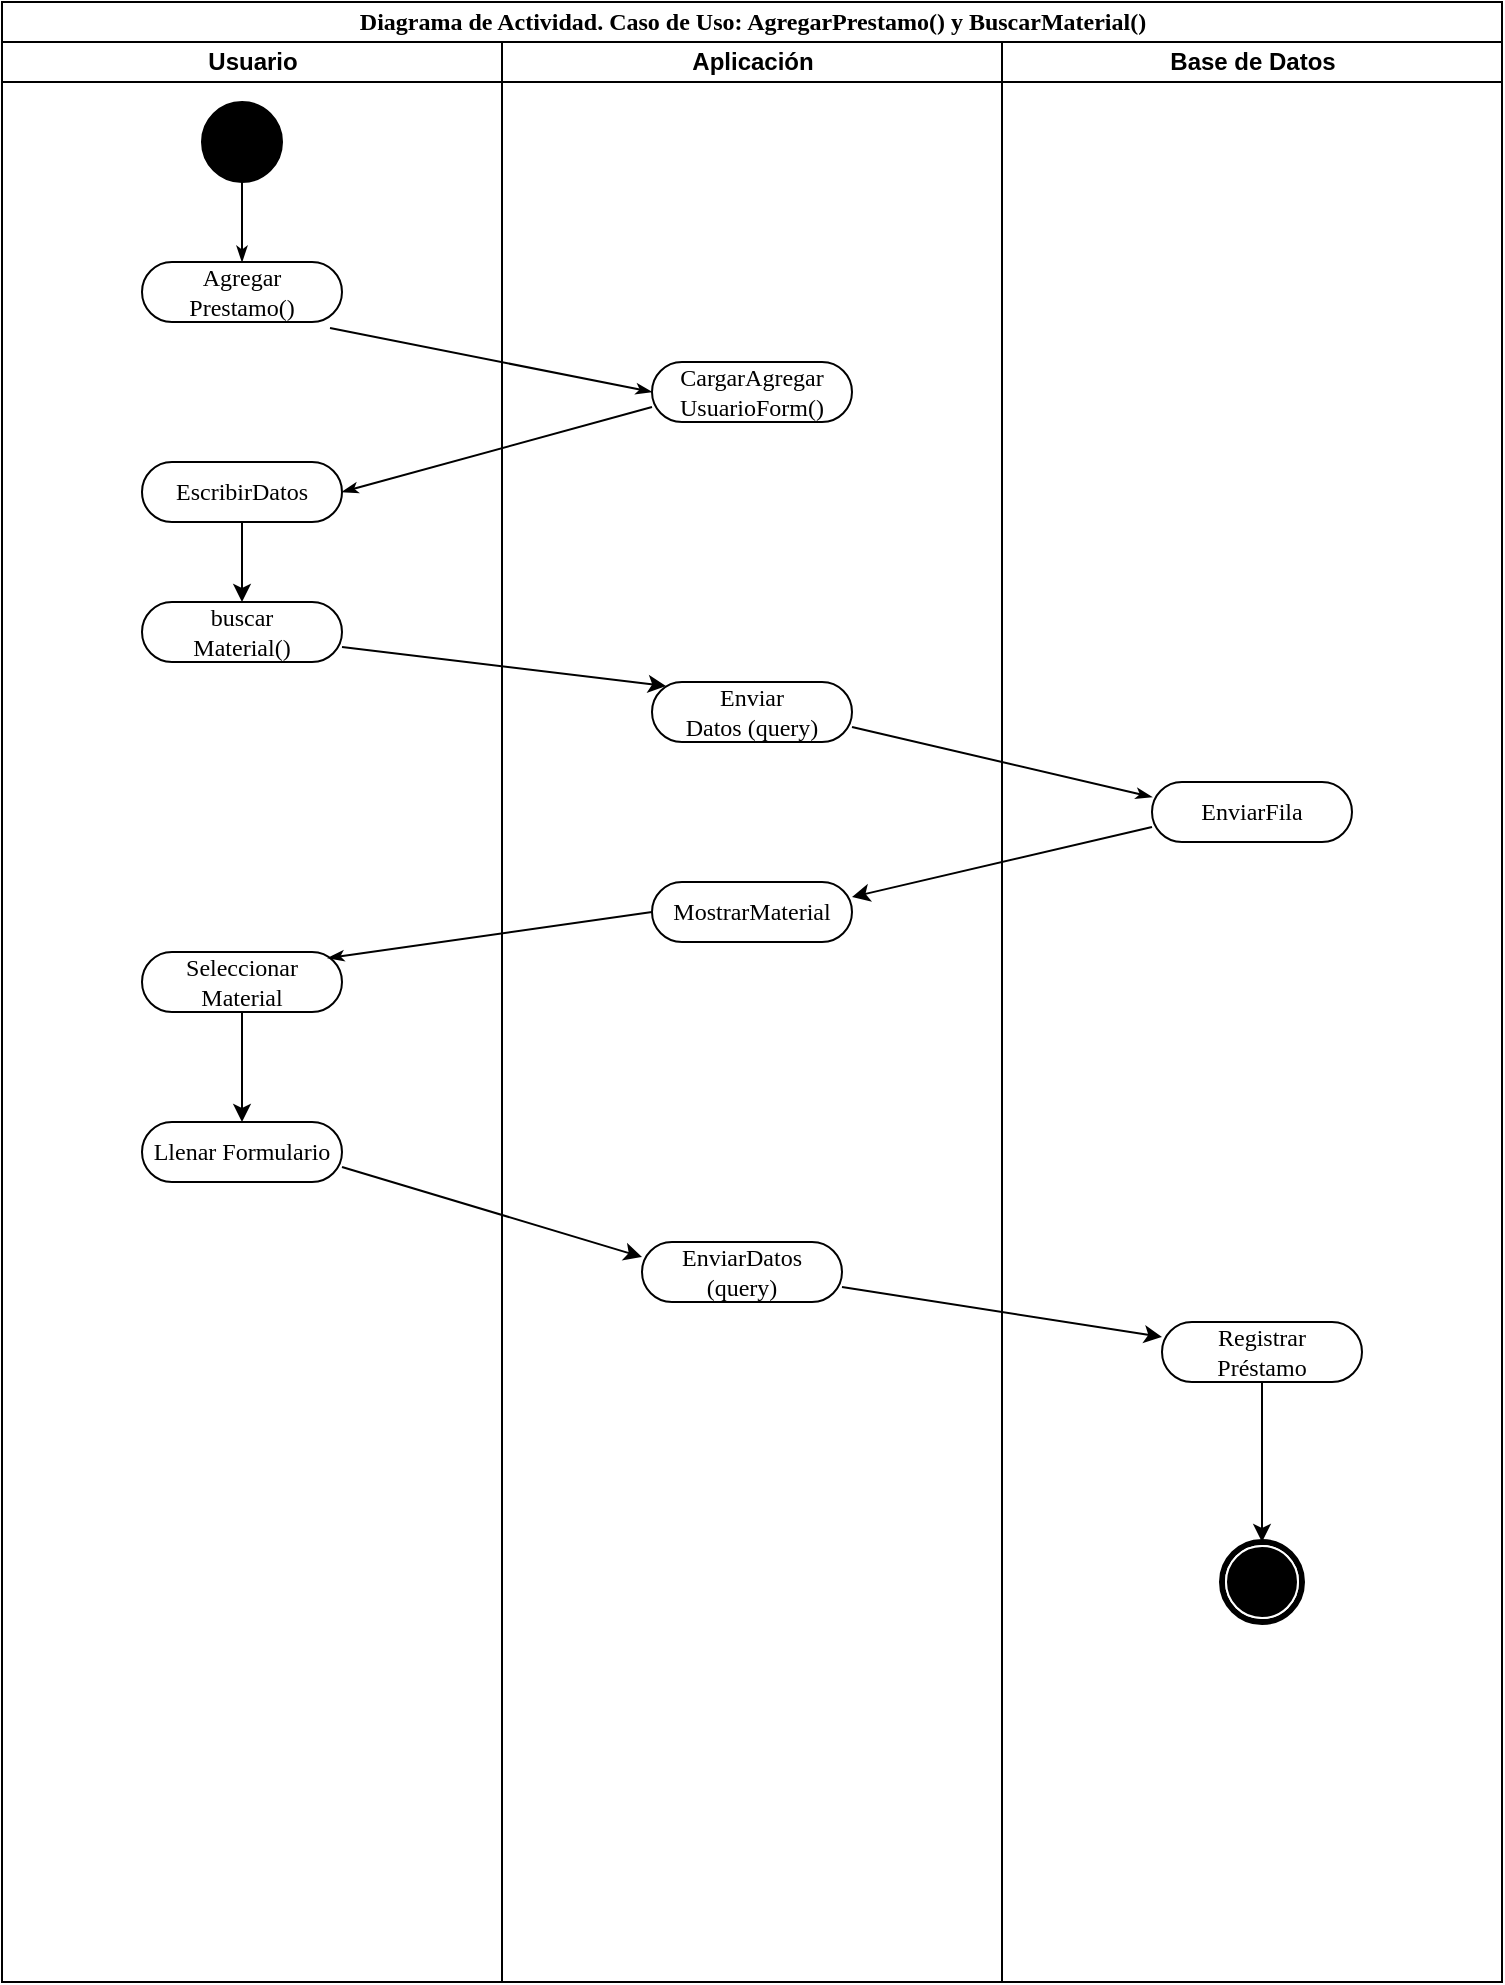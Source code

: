 <mxfile version="12.3.8" type="device" pages="1"><diagram name="Page-1" id="0783ab3e-0a74-02c8-0abd-f7b4e66b4bec"><mxGraphModel dx="1422" dy="791" grid="1" gridSize="10" guides="1" tooltips="1" connect="1" arrows="1" fold="1" page="1" pageScale="1" pageWidth="850" pageHeight="1100" background="#ffffff" math="0" shadow="0"><root><mxCell id="0"/><mxCell id="1" parent="0"/><mxCell id="1c1d494c118603dd-1" value="&lt;div&gt;Diagrama de Actividad. Caso de Uso: AgregarPrestamo() y BuscarMaterial()&lt;br&gt;&lt;/div&gt;" style="swimlane;html=1;childLayout=stackLayout;startSize=20;rounded=0;shadow=0;comic=0;labelBackgroundColor=none;strokeWidth=1;fontFamily=Verdana;fontSize=12;align=center;" parent="1" vertex="1"><mxGeometry x="40" y="20" width="750" height="990" as="geometry"/></mxCell><mxCell id="1c1d494c118603dd-2" value="Usuario" style="swimlane;html=1;startSize=20;" parent="1c1d494c118603dd-1" vertex="1"><mxGeometry y="20" width="250" height="970" as="geometry"/></mxCell><mxCell id="60571a20871a0731-4" value="" style="ellipse;whiteSpace=wrap;html=1;rounded=0;shadow=0;comic=0;labelBackgroundColor=none;strokeWidth=1;fillColor=#000000;fontFamily=Verdana;fontSize=12;align=center;" parent="1c1d494c118603dd-2" vertex="1"><mxGeometry x="100" y="30" width="40" height="40" as="geometry"/></mxCell><mxCell id="60571a20871a0731-8" value="Agregar&lt;br&gt;Prestamo()" style="rounded=1;whiteSpace=wrap;html=1;shadow=0;comic=0;labelBackgroundColor=none;strokeWidth=1;fontFamily=Verdana;fontSize=12;align=center;arcSize=50;" parent="1c1d494c118603dd-2" vertex="1"><mxGeometry x="70" y="110" width="100" height="30" as="geometry"/></mxCell><mxCell id="1c1d494c118603dd-27" style="edgeStyle=orthogonalEdgeStyle;rounded=0;html=1;labelBackgroundColor=none;startArrow=none;startFill=0;startSize=5;endArrow=classicThin;endFill=1;endSize=5;jettySize=auto;orthogonalLoop=1;strokeWidth=1;fontFamily=Verdana;fontSize=12" parent="1c1d494c118603dd-2" source="60571a20871a0731-4" target="60571a20871a0731-8" edge="1"><mxGeometry relative="1" as="geometry"/></mxCell><mxCell id="4QEJmVIMjF5j3F_79kZt-12" value="EscribirDatos" style="rounded=1;whiteSpace=wrap;html=1;shadow=0;comic=0;labelBackgroundColor=none;strokeWidth=1;fontFamily=Verdana;fontSize=12;align=center;arcSize=50;" vertex="1" parent="1c1d494c118603dd-2"><mxGeometry x="70" y="210" width="100" height="30" as="geometry"/></mxCell><mxCell id="4QEJmVIMjF5j3F_79kZt-13" value="buscar&lt;br&gt;Material()" style="rounded=1;whiteSpace=wrap;html=1;shadow=0;comic=0;labelBackgroundColor=none;strokeWidth=1;fontFamily=Verdana;fontSize=12;align=center;arcSize=50;" vertex="1" parent="1c1d494c118603dd-2"><mxGeometry x="70" y="280" width="100" height="30" as="geometry"/></mxCell><mxCell id="4QEJmVIMjF5j3F_79kZt-14" value="" style="endArrow=classic;html=1;" edge="1" parent="1c1d494c118603dd-2" source="4QEJmVIMjF5j3F_79kZt-12" target="4QEJmVIMjF5j3F_79kZt-13"><mxGeometry width="50" height="50" relative="1" as="geometry"><mxPoint x="119" y="240" as="sourcePoint"/><mxPoint x="119" y="280" as="targetPoint"/></mxGeometry></mxCell><mxCell id="4QEJmVIMjF5j3F_79kZt-18" value="Seleccionar&lt;br&gt;Material" style="rounded=1;whiteSpace=wrap;html=1;shadow=0;comic=0;labelBackgroundColor=none;strokeWidth=1;fontFamily=Verdana;fontSize=12;align=center;arcSize=50;" vertex="1" parent="1c1d494c118603dd-2"><mxGeometry x="70" y="455" width="100" height="30" as="geometry"/></mxCell><mxCell id="4QEJmVIMjF5j3F_79kZt-19" value="Llenar Formulario" style="rounded=1;whiteSpace=wrap;html=1;shadow=0;comic=0;labelBackgroundColor=none;strokeWidth=1;fontFamily=Verdana;fontSize=12;align=center;arcSize=50;" vertex="1" parent="1c1d494c118603dd-2"><mxGeometry x="70" y="540" width="100" height="30" as="geometry"/></mxCell><mxCell id="4QEJmVIMjF5j3F_79kZt-20" value="" style="endArrow=classic;html=1;exitX=0.5;exitY=1;exitDx=0;exitDy=0;entryX=0.5;entryY=0;entryDx=0;entryDy=0;" edge="1" parent="1c1d494c118603dd-2" source="4QEJmVIMjF5j3F_79kZt-18" target="4QEJmVIMjF5j3F_79kZt-19"><mxGeometry width="50" height="50" relative="1" as="geometry"><mxPoint x="100" y="552.5" as="sourcePoint"/><mxPoint x="150" y="502.5" as="targetPoint"/></mxGeometry></mxCell><mxCell id="1c1d494c118603dd-3" value="Aplicación" style="swimlane;html=1;startSize=20;" parent="1c1d494c118603dd-1" vertex="1"><mxGeometry x="250" y="20" width="250" height="970" as="geometry"/></mxCell><mxCell id="1c1d494c118603dd-6" value="&lt;div&gt;CargarAgregar&lt;br&gt;UsuarioForm()&lt;/div&gt;" style="rounded=1;whiteSpace=wrap;html=1;shadow=0;comic=0;labelBackgroundColor=none;strokeWidth=1;fontFamily=Verdana;fontSize=12;align=center;arcSize=50;" parent="1c1d494c118603dd-3" vertex="1"><mxGeometry x="75" y="160" width="100" height="30" as="geometry"/></mxCell><mxCell id="4QEJmVIMjF5j3F_79kZt-15" value="Enviar&lt;br&gt;Datos (query)" style="rounded=1;whiteSpace=wrap;html=1;shadow=0;comic=0;labelBackgroundColor=none;strokeWidth=1;fontFamily=Verdana;fontSize=12;align=center;arcSize=50;" vertex="1" parent="1c1d494c118603dd-3"><mxGeometry x="75" y="320" width="100" height="30" as="geometry"/></mxCell><mxCell id="1c1d494c118603dd-11" value="MostrarMaterial" style="rounded=1;whiteSpace=wrap;html=1;shadow=0;comic=0;labelBackgroundColor=none;strokeWidth=1;fontFamily=Verdana;fontSize=12;align=center;arcSize=50;" parent="1c1d494c118603dd-3" vertex="1"><mxGeometry x="75" y="420" width="100" height="30" as="geometry"/></mxCell><mxCell id="4QEJmVIMjF5j3F_79kZt-21" value="EnviarDatos&lt;br&gt;(query)" style="rounded=1;whiteSpace=wrap;html=1;shadow=0;comic=0;labelBackgroundColor=none;strokeWidth=1;fontFamily=Verdana;fontSize=12;align=center;arcSize=50;" vertex="1" parent="1c1d494c118603dd-3"><mxGeometry x="70" y="600" width="100" height="30" as="geometry"/></mxCell><mxCell id="1c1d494c118603dd-4" value="Base de Datos" style="swimlane;html=1;startSize=20;" parent="1c1d494c118603dd-1" vertex="1"><mxGeometry x="500" y="20" width="250" height="970" as="geometry"/></mxCell><mxCell id="1c1d494c118603dd-19" value="EnviarFila" style="rounded=1;whiteSpace=wrap;html=1;shadow=0;comic=0;labelBackgroundColor=none;strokeWidth=1;fontFamily=Verdana;fontSize=12;align=center;arcSize=50;" parent="1c1d494c118603dd-4" vertex="1"><mxGeometry x="75" y="370" width="100" height="30" as="geometry"/></mxCell><mxCell id="1c1d494c118603dd-7" value="Registrar&lt;br&gt;Préstamo" style="rounded=1;whiteSpace=wrap;html=1;shadow=0;comic=0;labelBackgroundColor=none;strokeWidth=1;fontFamily=Verdana;fontSize=12;align=center;arcSize=50;" parent="1c1d494c118603dd-4" vertex="1"><mxGeometry x="80" y="640" width="100" height="30" as="geometry"/></mxCell><mxCell id="4QEJmVIMjF5j3F_79kZt-5" value="" style="endArrow=classic;html=1;exitX=0.5;exitY=1;exitDx=0;exitDy=0;entryX=0.5;entryY=0;entryDx=0;entryDy=0;" edge="1" parent="1c1d494c118603dd-4" source="1c1d494c118603dd-7" target="60571a20871a0731-5"><mxGeometry width="50" height="50" relative="1" as="geometry"><mxPoint x="625" y="564" as="sourcePoint"/><mxPoint x="130" y="753" as="targetPoint"/></mxGeometry></mxCell><mxCell id="60571a20871a0731-5" value="" style="shape=mxgraph.bpmn.shape;html=1;verticalLabelPosition=bottom;labelBackgroundColor=#ffffff;verticalAlign=top;perimeter=ellipsePerimeter;outline=end;symbol=terminate;rounded=0;shadow=0;comic=0;strokeWidth=1;fontFamily=Verdana;fontSize=12;align=center;" parent="1c1d494c118603dd-4" vertex="1"><mxGeometry x="110" y="750" width="40" height="40" as="geometry"/></mxCell><mxCell id="1c1d494c118603dd-30" style="rounded=0;html=1;exitX=0.94;exitY=1.067;entryX=0;entryY=0.5;labelBackgroundColor=none;startArrow=none;startFill=0;startSize=5;endArrow=classicThin;endFill=1;endSize=5;jettySize=auto;orthogonalLoop=1;strokeWidth=1;fontFamily=Verdana;fontSize=12;exitDx=0;exitDy=0;exitPerimeter=0;entryDx=0;entryDy=0;" parent="1c1d494c118603dd-1" target="1c1d494c118603dd-6" edge="1"><mxGeometry relative="1" as="geometry"><mxPoint x="164" y="163.01" as="sourcePoint"/><mxPoint x="325" y="188.5" as="targetPoint"/></mxGeometry></mxCell><mxCell id="1c1d494c118603dd-34" style="edgeStyle=none;rounded=0;html=1;labelBackgroundColor=none;startArrow=none;startFill=0;startSize=5;endArrow=classicThin;endFill=1;endSize=5;jettySize=auto;orthogonalLoop=1;strokeWidth=1;fontFamily=Verdana;fontSize=12;entryX=0.93;entryY=0.1;entryDx=0;entryDy=0;entryPerimeter=0;exitX=0;exitY=0.5;exitDx=0;exitDy=0;" parent="1c1d494c118603dd-1" source="1c1d494c118603dd-11" target="4QEJmVIMjF5j3F_79kZt-18" edge="1"><mxGeometry relative="1" as="geometry"><mxPoint x="280" y="410" as="sourcePoint"/><mxPoint x="125" y="474" as="targetPoint"/></mxGeometry></mxCell><mxCell id="1c1d494c118603dd-36" style="edgeStyle=none;rounded=0;html=1;labelBackgroundColor=none;startArrow=none;startFill=0;startSize=5;endArrow=classicThin;endFill=1;endSize=5;jettySize=auto;orthogonalLoop=1;strokeWidth=1;fontFamily=Verdana;fontSize=12;exitX=0;exitY=0.75;exitDx=0;exitDy=0;entryX=1;entryY=0.5;entryDx=0;entryDy=0;" parent="1c1d494c118603dd-1" source="1c1d494c118603dd-6" target="4QEJmVIMjF5j3F_79kZt-12" edge="1"><mxGeometry relative="1" as="geometry"><mxPoint x="320" y="200" as="sourcePoint"/><mxPoint x="190" y="220" as="targetPoint"/></mxGeometry></mxCell><mxCell id="4QEJmVIMjF5j3F_79kZt-16" value="" style="endArrow=classic;html=1;exitX=1;exitY=0.75;exitDx=0;exitDy=0;entryX=0.07;entryY=0.067;entryDx=0;entryDy=0;entryPerimeter=0;" edge="1" parent="1c1d494c118603dd-1" source="4QEJmVIMjF5j3F_79kZt-13" target="4QEJmVIMjF5j3F_79kZt-15"><mxGeometry width="50" height="50" relative="1" as="geometry"><mxPoint x="175" y="400" as="sourcePoint"/><mxPoint x="225" y="350" as="targetPoint"/></mxGeometry></mxCell><mxCell id="1c1d494c118603dd-40" style="edgeStyle=none;rounded=0;html=1;labelBackgroundColor=none;startArrow=none;startFill=0;startSize=5;endArrow=classicThin;endFill=1;endSize=5;jettySize=auto;orthogonalLoop=1;strokeWidth=1;fontFamily=Verdana;fontSize=12;entryX=0;entryY=0.25;entryDx=0;entryDy=0;exitX=1;exitY=0.75;exitDx=0;exitDy=0;" parent="1c1d494c118603dd-1" source="4QEJmVIMjF5j3F_79kZt-15" target="1c1d494c118603dd-19" edge="1"><mxGeometry relative="1" as="geometry"><mxPoint x="435" y="230.917" as="sourcePoint"/><mxPoint x="575" y="260.083" as="targetPoint"/></mxGeometry></mxCell><mxCell id="4QEJmVIMjF5j3F_79kZt-17" value="" style="endArrow=classic;html=1;exitX=0;exitY=0.75;exitDx=0;exitDy=0;entryX=1;entryY=0.25;entryDx=0;entryDy=0;" edge="1" parent="1c1d494c118603dd-1" source="1c1d494c118603dd-19" target="1c1d494c118603dd-11"><mxGeometry width="50" height="50" relative="1" as="geometry"><mxPoint x="570" y="420" as="sourcePoint"/><mxPoint x="425" y="500" as="targetPoint"/></mxGeometry></mxCell><mxCell id="4QEJmVIMjF5j3F_79kZt-22" value="" style="endArrow=classic;html=1;exitX=1;exitY=0.75;exitDx=0;exitDy=0;entryX=0;entryY=0.25;entryDx=0;entryDy=0;" edge="1" parent="1c1d494c118603dd-1" source="4QEJmVIMjF5j3F_79kZt-19" target="4QEJmVIMjF5j3F_79kZt-21"><mxGeometry width="50" height="50" relative="1" as="geometry"><mxPoint x="210" y="645" as="sourcePoint"/><mxPoint x="260" y="595" as="targetPoint"/></mxGeometry></mxCell><mxCell id="4QEJmVIMjF5j3F_79kZt-23" value="" style="endArrow=classic;html=1;exitX=1;exitY=0.75;exitDx=0;exitDy=0;entryX=0;entryY=0.25;entryDx=0;entryDy=0;" edge="1" parent="1c1d494c118603dd-1" source="4QEJmVIMjF5j3F_79kZt-21" target="1c1d494c118603dd-7"><mxGeometry width="50" height="50" relative="1" as="geometry"><mxPoint x="430" y="740" as="sourcePoint"/><mxPoint x="480" y="690" as="targetPoint"/></mxGeometry></mxCell></root></mxGraphModel></diagram></mxfile>